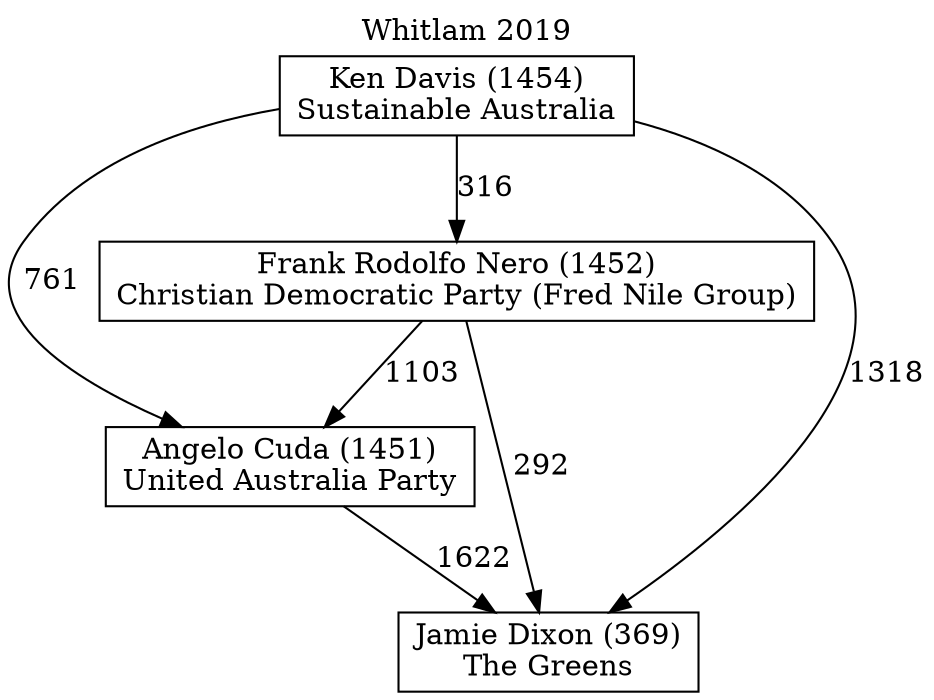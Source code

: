 // House preference flow
digraph "Jamie Dixon (369)_Whitlam_2019" {
	graph [label="Whitlam 2019" labelloc=t mclimit=10]
	node [shape=box]
	"Angelo Cuda (1451)" [label="Angelo Cuda (1451)
United Australia Party"]
	"Frank Rodolfo Nero (1452)" [label="Frank Rodolfo Nero (1452)
Christian Democratic Party (Fred Nile Group)"]
	"Jamie Dixon (369)" [label="Jamie Dixon (369)
The Greens"]
	"Ken Davis (1454)" [label="Ken Davis (1454)
Sustainable Australia"]
	"Angelo Cuda (1451)" -> "Jamie Dixon (369)" [label=1622]
	"Frank Rodolfo Nero (1452)" -> "Angelo Cuda (1451)" [label=1103]
	"Frank Rodolfo Nero (1452)" -> "Jamie Dixon (369)" [label=292]
	"Ken Davis (1454)" -> "Angelo Cuda (1451)" [label=761]
	"Ken Davis (1454)" -> "Frank Rodolfo Nero (1452)" [label=316]
	"Ken Davis (1454)" -> "Jamie Dixon (369)" [label=1318]
}
